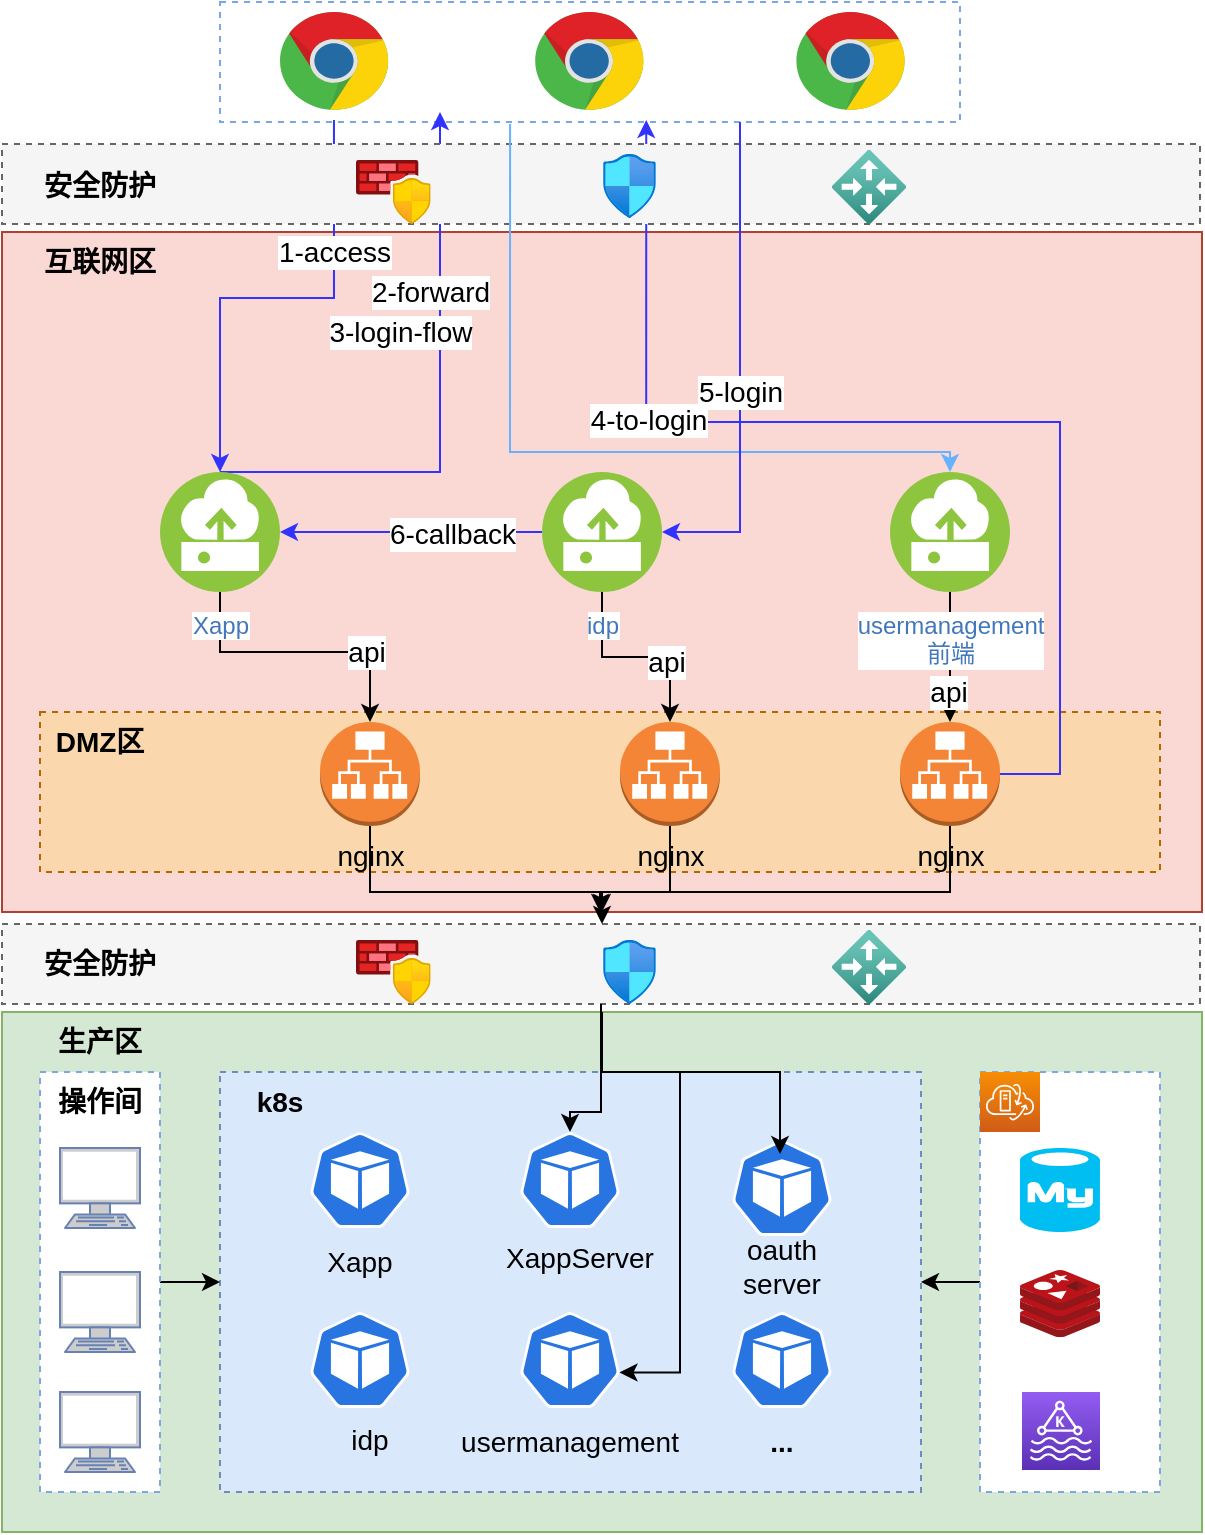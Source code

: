 <mxfile version="20.5.1" type="github">
  <diagram id="4mWGP6C0_agD9LdeZA-2" name="第 1 页">
    <mxGraphModel dx="1422" dy="794" grid="1" gridSize="10" guides="1" tooltips="1" connect="1" arrows="1" fold="1" page="1" pageScale="1" pageWidth="827" pageHeight="1169" math="0" shadow="0">
      <root>
        <mxCell id="0" />
        <mxCell id="1" parent="0" />
        <mxCell id="b3holdgG_RNo89Ya_sJd-118" value="" style="rounded=0;whiteSpace=wrap;html=1;dashed=1;strokeColor=#7EA6E0;fontSize=14;" parent="1" vertex="1">
          <mxGeometry x="270" y="5" width="370" height="60" as="geometry" />
        </mxCell>
        <mxCell id="b3holdgG_RNo89Ya_sJd-13" value="" style="rounded=0;whiteSpace=wrap;html=1;fillColor=#d5e8d4;strokeColor=#82b366;" parent="1" vertex="1">
          <mxGeometry x="161" y="510" width="600" height="260" as="geometry" />
        </mxCell>
        <mxCell id="b3holdgG_RNo89Ya_sJd-43" value="" style="rounded=0;whiteSpace=wrap;html=1;dashed=1;fontSize=14;strokeColor=#666666;fillColor=#f5f5f5;fontColor=#333333;" parent="1" vertex="1">
          <mxGeometry x="161" y="466" width="599" height="40" as="geometry" />
        </mxCell>
        <mxCell id="b3holdgG_RNo89Ya_sJd-10" value="" style="aspect=fixed;html=1;points=[];align=center;image;fontSize=12;image=img/lib/azure2/networking/Network_Security_Groups.svg;fontFamily=Helvetica;fontColor=default;strokeColor=default;fillColor=default;" parent="1" vertex="1">
          <mxGeometry x="315" y="474" width="319.46" height="32" as="geometry" />
        </mxCell>
        <mxCell id="b3holdgG_RNo89Ya_sJd-4" value="" style="rounded=0;whiteSpace=wrap;html=1;fillColor=#fad9d5;strokeColor=#ae4132;" parent="1" vertex="1">
          <mxGeometry x="161" y="120" width="600" height="340" as="geometry" />
        </mxCell>
        <mxCell id="b3holdgG_RNo89Ya_sJd-9" value="" style="aspect=fixed;html=1;points=[];align=center;image;fontSize=12;image=img/lib/azure2/networking/Azure_Firewall_Manager.svg;" parent="1" vertex="1">
          <mxGeometry x="338" y="474" width="37.33" height="32" as="geometry" />
        </mxCell>
        <mxCell id="b3holdgG_RNo89Ya_sJd-11" value="" style="aspect=fixed;html=1;points=[];align=center;image;fontSize=12;image=img/lib/azure2/networking/Local_Network_Gateways.svg;" parent="1" vertex="1">
          <mxGeometry x="576" y="469" width="37" height="37" as="geometry" />
        </mxCell>
        <mxCell id="b3holdgG_RNo89Ya_sJd-12" value="&lt;b&gt;&lt;font style=&quot;font-size: 14px;&quot;&gt;互联网区&lt;/font&gt;&lt;/b&gt;" style="text;html=1;strokeColor=none;fillColor=none;align=center;verticalAlign=middle;whiteSpace=wrap;rounded=0;" parent="1" vertex="1">
          <mxGeometry x="180" y="120" width="60" height="30" as="geometry" />
        </mxCell>
        <mxCell id="b3holdgG_RNo89Ya_sJd-14" value="&lt;b&gt;&lt;font style=&quot;font-size: 14px;&quot;&gt;生产区&lt;/font&gt;&lt;/b&gt;" style="text;html=1;strokeColor=none;fillColor=none;align=center;verticalAlign=middle;whiteSpace=wrap;rounded=0;" parent="1" vertex="1">
          <mxGeometry x="180" y="510" width="60" height="30" as="geometry" />
        </mxCell>
        <mxCell id="b3holdgG_RNo89Ya_sJd-15" value="" style="rounded=0;whiteSpace=wrap;html=1;fontSize=14;dashed=1;fillColor=#fad7ac;strokeColor=#b46504;" parent="1" vertex="1">
          <mxGeometry x="180" y="360" width="560" height="80" as="geometry" />
        </mxCell>
        <mxCell id="b3holdgG_RNo89Ya_sJd-16" value="&lt;b&gt;&lt;font style=&quot;font-size: 14px;&quot;&gt;DMZ区&lt;/font&gt;&lt;/b&gt;" style="text;html=1;strokeColor=none;fillColor=none;align=center;verticalAlign=middle;whiteSpace=wrap;rounded=0;" parent="1" vertex="1">
          <mxGeometry x="180" y="360" width="60" height="30" as="geometry" />
        </mxCell>
        <mxCell id="b3holdgG_RNo89Ya_sJd-53" style="edgeStyle=orthogonalEdgeStyle;rounded=0;orthogonalLoop=1;jettySize=auto;html=1;fontSize=14;" parent="1" source="b3holdgG_RNo89Ya_sJd-17" target="b3holdgG_RNo89Ya_sJd-43" edge="1">
          <mxGeometry relative="1" as="geometry">
            <Array as="points">
              <mxPoint x="345" y="450" />
              <mxPoint x="461" y="450" />
            </Array>
          </mxGeometry>
        </mxCell>
        <mxCell id="b3holdgG_RNo89Ya_sJd-17" value="nginx" style="outlineConnect=0;dashed=0;verticalLabelPosition=bottom;verticalAlign=top;align=center;html=1;shape=mxgraph.aws3.application_load_balancer;fillColor=#F58536;gradientColor=none;fontSize=14;" parent="1" vertex="1">
          <mxGeometry x="320" y="365" width="50" height="52" as="geometry" />
        </mxCell>
        <mxCell id="b3holdgG_RNo89Ya_sJd-23" value="" style="rounded=0;whiteSpace=wrap;html=1;dashed=1;fontSize=14;fillColor=#dae8fc;strokeColor=#6c8ebf;" parent="1" vertex="1">
          <mxGeometry x="270" y="540" width="350.5" height="210" as="geometry" />
        </mxCell>
        <mxCell id="b3holdgG_RNo89Ya_sJd-54" style="edgeStyle=orthogonalEdgeStyle;rounded=0;orthogonalLoop=1;jettySize=auto;html=1;fontSize=14;" parent="1" source="b3holdgG_RNo89Ya_sJd-18" edge="1">
          <mxGeometry relative="1" as="geometry">
            <mxPoint x="460" y="460" as="targetPoint" />
            <Array as="points">
              <mxPoint x="495" y="450" />
              <mxPoint x="460" y="450" />
            </Array>
          </mxGeometry>
        </mxCell>
        <mxCell id="b3holdgG_RNo89Ya_sJd-18" value="nginx" style="outlineConnect=0;dashed=0;verticalLabelPosition=bottom;verticalAlign=top;align=center;html=1;shape=mxgraph.aws3.application_load_balancer;fillColor=#F58536;gradientColor=none;fontSize=14;" parent="1" vertex="1">
          <mxGeometry x="470" y="365" width="50" height="52" as="geometry" />
        </mxCell>
        <mxCell id="b3holdgG_RNo89Ya_sJd-55" style="edgeStyle=orthogonalEdgeStyle;rounded=0;orthogonalLoop=1;jettySize=auto;html=1;entryX=0.5;entryY=1;entryDx=0;entryDy=0;fontSize=14;" parent="1" source="b3holdgG_RNo89Ya_sJd-19" target="b3holdgG_RNo89Ya_sJd-4" edge="1">
          <mxGeometry relative="1" as="geometry">
            <Array as="points">
              <mxPoint x="635" y="450" />
              <mxPoint x="461" y="450" />
            </Array>
          </mxGeometry>
        </mxCell>
        <mxCell id="b3holdgG_RNo89Ya_sJd-121" style="edgeStyle=orthogonalEdgeStyle;rounded=0;orthogonalLoop=1;jettySize=auto;html=1;entryX=0.576;entryY=0.983;entryDx=0;entryDy=0;entryPerimeter=0;fontSize=14;strokeColor=#3333FF;" parent="1" source="b3holdgG_RNo89Ya_sJd-19" target="b3holdgG_RNo89Ya_sJd-118" edge="1">
          <mxGeometry relative="1" as="geometry">
            <Array as="points">
              <mxPoint x="690" y="391" />
              <mxPoint x="690" y="215" />
              <mxPoint x="483" y="215" />
            </Array>
          </mxGeometry>
        </mxCell>
        <mxCell id="b3holdgG_RNo89Ya_sJd-122" value="4-to-login" style="edgeLabel;html=1;align=center;verticalAlign=middle;resizable=0;points=[];fontSize=14;" parent="b3holdgG_RNo89Ya_sJd-121" vertex="1" connectable="0">
          <mxGeometry x="0.571" y="-1" relative="1" as="geometry">
            <mxPoint y="29" as="offset" />
          </mxGeometry>
        </mxCell>
        <mxCell id="b3holdgG_RNo89Ya_sJd-19" value="nginx" style="outlineConnect=0;dashed=0;verticalLabelPosition=bottom;verticalAlign=top;align=center;html=1;shape=mxgraph.aws3.application_load_balancer;fillColor=#F58536;gradientColor=none;fontSize=14;" parent="1" vertex="1">
          <mxGeometry x="610" y="365" width="50" height="52" as="geometry" />
        </mxCell>
        <mxCell id="b3holdgG_RNo89Ya_sJd-37" style="edgeStyle=orthogonalEdgeStyle;rounded=0;orthogonalLoop=1;jettySize=auto;html=1;entryX=0.5;entryY=0;entryDx=0;entryDy=0;entryPerimeter=0;fontSize=14;exitX=0.5;exitY=1;exitDx=0;exitDy=0;" parent="1" source="b3holdgG_RNo89Ya_sJd-20" target="b3holdgG_RNo89Ya_sJd-17" edge="1">
          <mxGeometry relative="1" as="geometry">
            <Array as="points">
              <mxPoint x="270" y="330" />
              <mxPoint x="345" y="330" />
            </Array>
          </mxGeometry>
        </mxCell>
        <mxCell id="b3holdgG_RNo89Ya_sJd-38" value="api" style="edgeLabel;html=1;align=center;verticalAlign=middle;resizable=0;points=[];fontSize=14;" parent="b3holdgG_RNo89Ya_sJd-37" vertex="1" connectable="0">
          <mxGeometry x="0.463" relative="1" as="geometry">
            <mxPoint as="offset" />
          </mxGeometry>
        </mxCell>
        <mxCell id="b3holdgG_RNo89Ya_sJd-119" style="edgeStyle=orthogonalEdgeStyle;rounded=0;orthogonalLoop=1;jettySize=auto;html=1;fontSize=14;strokeColor=#3333FF;" parent="1" source="b3holdgG_RNo89Ya_sJd-20" edge="1">
          <mxGeometry relative="1" as="geometry">
            <mxPoint x="380" y="60" as="targetPoint" />
            <Array as="points">
              <mxPoint x="380" y="240" />
            </Array>
          </mxGeometry>
        </mxCell>
        <mxCell id="b3holdgG_RNo89Ya_sJd-120" value="2-forward" style="edgeLabel;html=1;align=center;verticalAlign=middle;resizable=0;points=[];fontSize=14;" parent="b3holdgG_RNo89Ya_sJd-119" vertex="1" connectable="0">
          <mxGeometry x="-0.007" y="-1" relative="1" as="geometry">
            <mxPoint x="-6" y="-56" as="offset" />
          </mxGeometry>
        </mxCell>
        <mxCell id="b3holdgG_RNo89Ya_sJd-20" value="Xapp" style="aspect=fixed;perimeter=ellipsePerimeter;html=1;align=center;shadow=0;dashed=0;fontColor=#4277BB;labelBackgroundColor=#ffffff;fontSize=12;spacingTop=3;image;image=img/lib/ibm/vpc/Instance.svg;" parent="1" vertex="1">
          <mxGeometry x="240" y="240" width="60" height="60" as="geometry" />
        </mxCell>
        <mxCell id="b3holdgG_RNo89Ya_sJd-25" value="" style="sketch=0;html=1;dashed=0;whitespace=wrap;fillColor=#2875E2;strokeColor=#ffffff;points=[[0.005,0.63,0],[0.1,0.2,0],[0.9,0.2,0],[0.5,0,0],[0.995,0.63,0],[0.72,0.99,0],[0.5,1,0],[0.28,0.99,0]];shape=mxgraph.kubernetes.icon;prIcon=pod;fontSize=14;" parent="1" vertex="1">
          <mxGeometry x="315" y="570" width="50" height="48" as="geometry" />
        </mxCell>
        <mxCell id="b3holdgG_RNo89Ya_sJd-26" value="" style="sketch=0;html=1;dashed=0;whitespace=wrap;fillColor=#2875E2;strokeColor=#ffffff;points=[[0.005,0.63,0],[0.1,0.2,0],[0.9,0.2,0],[0.5,0,0],[0.995,0.63,0],[0.72,0.99,0],[0.5,1,0],[0.28,0.99,0]];shape=mxgraph.kubernetes.icon;prIcon=pod;fontSize=14;" parent="1" vertex="1">
          <mxGeometry x="420" y="570" width="50" height="48" as="geometry" />
        </mxCell>
        <mxCell id="b3holdgG_RNo89Ya_sJd-39" style="edgeStyle=orthogonalEdgeStyle;rounded=0;orthogonalLoop=1;jettySize=auto;html=1;entryX=0.5;entryY=0;entryDx=0;entryDy=0;entryPerimeter=0;fontSize=14;" parent="1" source="b3holdgG_RNo89Ya_sJd-32" target="b3holdgG_RNo89Ya_sJd-18" edge="1">
          <mxGeometry relative="1" as="geometry" />
        </mxCell>
        <mxCell id="b3holdgG_RNo89Ya_sJd-94" value="api" style="edgeLabel;html=1;align=center;verticalAlign=middle;resizable=0;points=[];fontSize=14;" parent="b3holdgG_RNo89Ya_sJd-39" vertex="1" connectable="0">
          <mxGeometry x="0.383" y="-2" relative="1" as="geometry">
            <mxPoint as="offset" />
          </mxGeometry>
        </mxCell>
        <mxCell id="b3holdgG_RNo89Ya_sJd-126" style="edgeStyle=orthogonalEdgeStyle;rounded=0;orthogonalLoop=1;jettySize=auto;html=1;entryX=1;entryY=0.5;entryDx=0;entryDy=0;fontSize=14;strokeColor=#3333FF;" parent="1" source="b3holdgG_RNo89Ya_sJd-32" target="b3holdgG_RNo89Ya_sJd-20" edge="1">
          <mxGeometry relative="1" as="geometry" />
        </mxCell>
        <mxCell id="b3holdgG_RNo89Ya_sJd-127" value="6-callback" style="edgeLabel;html=1;align=center;verticalAlign=middle;resizable=0;points=[];fontSize=14;" parent="b3holdgG_RNo89Ya_sJd-126" vertex="1" connectable="0">
          <mxGeometry x="-0.313" y="1" relative="1" as="geometry">
            <mxPoint as="offset" />
          </mxGeometry>
        </mxCell>
        <mxCell id="b3holdgG_RNo89Ya_sJd-32" value="idp" style="aspect=fixed;perimeter=ellipsePerimeter;html=1;align=center;shadow=0;dashed=0;fontColor=#4277BB;labelBackgroundColor=#ffffff;fontSize=12;spacingTop=3;image;image=img/lib/ibm/vpc/Instance.svg;" parent="1" vertex="1">
          <mxGeometry x="431" y="240" width="60" height="60" as="geometry" />
        </mxCell>
        <mxCell id="b3holdgG_RNo89Ya_sJd-44" value="&lt;span style=&quot;font-size: 14px;&quot;&gt;&lt;b&gt;安全防护&lt;/b&gt;&lt;/span&gt;" style="text;html=1;strokeColor=none;fillColor=none;align=center;verticalAlign=middle;whiteSpace=wrap;rounded=0;" parent="1" vertex="1">
          <mxGeometry x="180" y="471" width="60" height="30" as="geometry" />
        </mxCell>
        <mxCell id="b3holdgG_RNo89Ya_sJd-51" style="edgeStyle=orthogonalEdgeStyle;rounded=0;orthogonalLoop=1;jettySize=auto;html=1;fontSize=14;exitX=0.154;exitY=0.983;exitDx=0;exitDy=0;exitPerimeter=0;strokeColor=#3333FF;" parent="1" source="b3holdgG_RNo89Ya_sJd-118" target="b3holdgG_RNo89Ya_sJd-20" edge="1">
          <mxGeometry relative="1" as="geometry">
            <Array as="points">
              <mxPoint x="327" y="153" />
              <mxPoint x="270" y="153" />
            </Array>
          </mxGeometry>
        </mxCell>
        <mxCell id="b3holdgG_RNo89Ya_sJd-52" value="1-access" style="edgeLabel;html=1;align=center;verticalAlign=middle;resizable=0;points=[];fontSize=14;" parent="b3holdgG_RNo89Ya_sJd-51" vertex="1" connectable="0">
          <mxGeometry x="-0.217" y="4" relative="1" as="geometry">
            <mxPoint x="2" y="-27" as="offset" />
          </mxGeometry>
        </mxCell>
        <mxCell id="b3holdgG_RNo89Ya_sJd-45" value="" style="rounded=0;whiteSpace=wrap;html=1;dashed=1;fontSize=14;strokeColor=#666666;fillColor=#f5f5f5;fontColor=#333333;" parent="1" vertex="1">
          <mxGeometry x="161" y="76" width="599" height="40" as="geometry" />
        </mxCell>
        <mxCell id="b3holdgG_RNo89Ya_sJd-46" value="" style="aspect=fixed;html=1;points=[];align=center;image;fontSize=12;image=img/lib/azure2/networking/Network_Security_Groups.svg;fontFamily=Helvetica;fontColor=default;strokeColor=default;fillColor=default;" parent="1" vertex="1">
          <mxGeometry x="315" y="81" width="319.46" height="32" as="geometry" />
        </mxCell>
        <mxCell id="b3holdgG_RNo89Ya_sJd-47" value="" style="aspect=fixed;html=1;points=[];align=center;image;fontSize=12;image=img/lib/azure2/networking/Azure_Firewall_Manager.svg;" parent="1" vertex="1">
          <mxGeometry x="338" y="84" width="37.33" height="32" as="geometry" />
        </mxCell>
        <mxCell id="b3holdgG_RNo89Ya_sJd-48" value="" style="aspect=fixed;html=1;points=[];align=center;image;fontSize=12;image=img/lib/azure2/networking/Local_Network_Gateways.svg;" parent="1" vertex="1">
          <mxGeometry x="576" y="79" width="37" height="37" as="geometry" />
        </mxCell>
        <mxCell id="b3holdgG_RNo89Ya_sJd-49" value="&lt;span style=&quot;font-size: 14px;&quot;&gt;&lt;b&gt;安全防护&lt;/b&gt;&lt;/span&gt;" style="text;html=1;strokeColor=none;fillColor=none;align=center;verticalAlign=middle;whiteSpace=wrap;rounded=0;" parent="1" vertex="1">
          <mxGeometry x="180" y="82" width="60" height="30" as="geometry" />
        </mxCell>
        <mxCell id="b3holdgG_RNo89Ya_sJd-100" style="edgeStyle=orthogonalEdgeStyle;rounded=0;orthogonalLoop=1;jettySize=auto;html=1;entryX=0;entryY=0.5;entryDx=0;entryDy=0;fontSize=14;" parent="1" source="b3holdgG_RNo89Ya_sJd-56" target="b3holdgG_RNo89Ya_sJd-23" edge="1">
          <mxGeometry relative="1" as="geometry" />
        </mxCell>
        <mxCell id="b3holdgG_RNo89Ya_sJd-56" value="" style="rounded=0;whiteSpace=wrap;html=1;dashed=1;strokeColor=#7EA6E0;fontSize=14;" parent="1" vertex="1">
          <mxGeometry x="180" y="540" width="60" height="210" as="geometry" />
        </mxCell>
        <mxCell id="b3holdgG_RNo89Ya_sJd-57" value="&lt;b&gt;&lt;font style=&quot;font-size: 14px;&quot;&gt;操作间&lt;/font&gt;&lt;/b&gt;" style="text;html=1;strokeColor=none;fillColor=none;align=center;verticalAlign=middle;whiteSpace=wrap;rounded=0;" parent="1" vertex="1">
          <mxGeometry x="180" y="540" width="60" height="30" as="geometry" />
        </mxCell>
        <mxCell id="b3holdgG_RNo89Ya_sJd-58" value="" style="fontColor=#0066CC;verticalAlign=top;verticalLabelPosition=bottom;labelPosition=center;align=center;html=1;outlineConnect=0;fillColor=#CCCCCC;strokeColor=#6881B3;gradientColor=none;gradientDirection=north;strokeWidth=2;shape=mxgraph.networks.terminal;" parent="1" vertex="1">
          <mxGeometry x="190" y="578" width="40" height="40" as="geometry" />
        </mxCell>
        <mxCell id="b3holdgG_RNo89Ya_sJd-59" value="" style="fontColor=#0066CC;verticalAlign=top;verticalLabelPosition=bottom;labelPosition=center;align=center;html=1;outlineConnect=0;fillColor=#CCCCCC;strokeColor=#6881B3;gradientColor=none;gradientDirection=north;strokeWidth=2;shape=mxgraph.networks.terminal;" parent="1" vertex="1">
          <mxGeometry x="190" y="640" width="40" height="40" as="geometry" />
        </mxCell>
        <mxCell id="b3holdgG_RNo89Ya_sJd-60" value="" style="fontColor=#0066CC;verticalAlign=top;verticalLabelPosition=bottom;labelPosition=center;align=center;html=1;outlineConnect=0;fillColor=#CCCCCC;strokeColor=#6881B3;gradientColor=none;gradientDirection=north;strokeWidth=2;shape=mxgraph.networks.terminal;" parent="1" vertex="1">
          <mxGeometry x="190" y="700" width="40" height="40" as="geometry" />
        </mxCell>
        <mxCell id="b3holdgG_RNo89Ya_sJd-61" value="&lt;b&gt;&lt;font style=&quot;font-size: 14px;&quot;&gt;k8s&lt;/font&gt;&lt;/b&gt;" style="text;html=1;strokeColor=none;fillColor=none;align=center;verticalAlign=middle;whiteSpace=wrap;rounded=0;" parent="1" vertex="1">
          <mxGeometry x="270" y="540" width="60" height="30" as="geometry" />
        </mxCell>
        <mxCell id="b3holdgG_RNo89Ya_sJd-70" style="edgeStyle=orthogonalEdgeStyle;rounded=0;orthogonalLoop=1;jettySize=auto;html=1;entryX=1;entryY=0.5;entryDx=0;entryDy=0;fontSize=14;" parent="1" source="b3holdgG_RNo89Ya_sJd-62" target="b3holdgG_RNo89Ya_sJd-23" edge="1">
          <mxGeometry relative="1" as="geometry" />
        </mxCell>
        <mxCell id="b3holdgG_RNo89Ya_sJd-62" value="" style="rounded=0;whiteSpace=wrap;html=1;dashed=1;strokeColor=#7EA6E0;fontSize=14;" parent="1" vertex="1">
          <mxGeometry x="650" y="540" width="90" height="210" as="geometry" />
        </mxCell>
        <mxCell id="b3holdgG_RNo89Ya_sJd-64" value="" style="sketch=0;points=[[0,0,0],[0.25,0,0],[0.5,0,0],[0.75,0,0],[1,0,0],[0,1,0],[0.25,1,0],[0.5,1,0],[0.75,1,0],[1,1,0],[0,0.25,0],[0,0.5,0],[0,0.75,0],[1,0.25,0],[1,0.5,0],[1,0.75,0]];outlineConnect=0;fontColor=#232F3E;gradientColor=#F78E04;gradientDirection=north;fillColor=#D05C17;strokeColor=#ffffff;dashed=0;verticalLabelPosition=bottom;verticalAlign=top;align=center;html=1;fontSize=12;fontStyle=0;aspect=fixed;shape=mxgraph.aws4.resourceIcon;resIcon=mxgraph.aws4.vmware_cloud_on_aws;" parent="1" vertex="1">
          <mxGeometry x="650" y="540" width="30" height="30" as="geometry" />
        </mxCell>
        <mxCell id="b3holdgG_RNo89Ya_sJd-65" value="" style="verticalLabelPosition=bottom;html=1;verticalAlign=top;align=center;strokeColor=none;fillColor=#00BEF2;shape=mxgraph.azure.mysql_database;dashed=1;fontSize=14;" parent="1" vertex="1">
          <mxGeometry x="670" y="578" width="40" height="42" as="geometry" />
        </mxCell>
        <mxCell id="b3holdgG_RNo89Ya_sJd-68" value="" style="sketch=0;aspect=fixed;html=1;points=[];align=center;image;fontSize=12;image=img/lib/mscae/Cache_Redis_Product.svg;dashed=1;strokeColor=#7EA6E0;" parent="1" vertex="1">
          <mxGeometry x="670" y="639" width="40" height="33.6" as="geometry" />
        </mxCell>
        <mxCell id="b3holdgG_RNo89Ya_sJd-69" value="" style="sketch=0;points=[[0,0,0],[0.25,0,0],[0.5,0,0],[0.75,0,0],[1,0,0],[0,1,0],[0.25,1,0],[0.5,1,0],[0.75,1,0],[1,1,0],[0,0.25,0],[0,0.5,0],[0,0.75,0],[1,0.25,0],[1,0.5,0],[1,0.75,0]];outlineConnect=0;fontColor=#232F3E;gradientColor=#945DF2;gradientDirection=north;fillColor=#5A30B5;strokeColor=#ffffff;dashed=0;verticalLabelPosition=bottom;verticalAlign=top;align=center;html=1;fontSize=12;fontStyle=0;aspect=fixed;shape=mxgraph.aws4.resourceIcon;resIcon=mxgraph.aws4.managed_streaming_for_kafka;" parent="1" vertex="1">
          <mxGeometry x="671" y="700" width="39" height="39" as="geometry" />
        </mxCell>
        <mxCell id="b3holdgG_RNo89Ya_sJd-71" value="" style="sketch=0;html=1;dashed=0;whitespace=wrap;fillColor=#2875E2;strokeColor=#ffffff;points=[[0.005,0.63,0],[0.1,0.2,0],[0.9,0.2,0],[0.5,0,0],[0.995,0.63,0],[0.72,0.99,0],[0.5,1,0],[0.28,0.99,0]];shape=mxgraph.kubernetes.icon;prIcon=pod;fontSize=14;" parent="1" vertex="1">
          <mxGeometry x="315" y="660" width="50" height="48" as="geometry" />
        </mxCell>
        <mxCell id="b3holdgG_RNo89Ya_sJd-72" value="" style="sketch=0;html=1;dashed=0;whitespace=wrap;fillColor=#2875E2;strokeColor=#ffffff;points=[[0.005,0.63,0],[0.1,0.2,0],[0.9,0.2,0],[0.5,0,0],[0.995,0.63,0],[0.72,0.99,0],[0.5,1,0],[0.28,0.99,0]];shape=mxgraph.kubernetes.icon;prIcon=pod;fontSize=14;" parent="1" vertex="1">
          <mxGeometry x="420" y="660" width="50" height="48" as="geometry" />
        </mxCell>
        <mxCell id="b3holdgG_RNo89Ya_sJd-73" value="" style="sketch=0;html=1;dashed=0;whitespace=wrap;fillColor=#2875E2;strokeColor=#ffffff;points=[[0.005,0.63,0],[0.1,0.2,0],[0.9,0.2,0],[0.5,0,0],[0.995,0.63,0],[0.72,0.99,0],[0.5,1,0],[0.28,0.99,0]];shape=mxgraph.kubernetes.icon;prIcon=pod;fontSize=14;" parent="1" vertex="1">
          <mxGeometry x="526" y="660" width="50" height="48" as="geometry" />
        </mxCell>
        <mxCell id="b3holdgG_RNo89Ya_sJd-74" value="" style="sketch=0;html=1;dashed=0;whitespace=wrap;fillColor=#2875E2;strokeColor=#ffffff;points=[[0.005,0.63,0],[0.1,0.2,0],[0.9,0.2,0],[0.5,0,0],[0.995,0.63,0],[0.72,0.99,0],[0.5,1,0],[0.28,0.99,0]];shape=mxgraph.kubernetes.icon;prIcon=pod;fontSize=14;" parent="1" vertex="1">
          <mxGeometry x="526" y="574" width="50" height="48" as="geometry" />
        </mxCell>
        <mxCell id="b3holdgG_RNo89Ya_sJd-75" value="Xapp" style="text;html=1;strokeColor=none;fillColor=none;align=center;verticalAlign=middle;whiteSpace=wrap;rounded=0;dashed=1;fontSize=14;" parent="1" vertex="1">
          <mxGeometry x="310" y="620" width="60" height="30" as="geometry" />
        </mxCell>
        <mxCell id="b3holdgG_RNo89Ya_sJd-76" value="idp" style="text;html=1;strokeColor=none;fillColor=none;align=center;verticalAlign=middle;whiteSpace=wrap;rounded=0;dashed=1;fontSize=14;" parent="1" vertex="1">
          <mxGeometry x="315" y="709" width="60" height="30" as="geometry" />
        </mxCell>
        <mxCell id="b3holdgG_RNo89Ya_sJd-77" value="usermanagement" style="text;html=1;strokeColor=none;fillColor=none;align=center;verticalAlign=middle;whiteSpace=wrap;rounded=0;dashed=1;fontSize=14;" parent="1" vertex="1">
          <mxGeometry x="415.25" y="710" width="60" height="30" as="geometry" />
        </mxCell>
        <mxCell id="b3holdgG_RNo89Ya_sJd-78" value="XappServer" style="text;html=1;strokeColor=none;fillColor=none;align=center;verticalAlign=middle;whiteSpace=wrap;rounded=0;dashed=1;fontSize=14;" parent="1" vertex="1">
          <mxGeometry x="420" y="618" width="60" height="30" as="geometry" />
        </mxCell>
        <mxCell id="b3holdgG_RNo89Ya_sJd-79" value="&lt;b&gt;...&lt;/b&gt;" style="text;html=1;strokeColor=none;fillColor=none;align=center;verticalAlign=middle;whiteSpace=wrap;rounded=0;dashed=1;fontSize=14;" parent="1" vertex="1">
          <mxGeometry x="521" y="710" width="60" height="30" as="geometry" />
        </mxCell>
        <mxCell id="b3holdgG_RNo89Ya_sJd-83" value="oauth server" style="text;html=1;strokeColor=none;fillColor=none;align=center;verticalAlign=middle;whiteSpace=wrap;rounded=0;dashed=1;fontSize=14;" parent="1" vertex="1">
          <mxGeometry x="521" y="622" width="60" height="30" as="geometry" />
        </mxCell>
        <mxCell id="b3holdgG_RNo89Ya_sJd-86" style="edgeStyle=orthogonalEdgeStyle;rounded=0;orthogonalLoop=1;jettySize=auto;html=1;entryX=0.5;entryY=0;entryDx=0;entryDy=0;entryPerimeter=0;fontSize=14;" parent="1" source="b3holdgG_RNo89Ya_sJd-43" target="b3holdgG_RNo89Ya_sJd-26" edge="1">
          <mxGeometry relative="1" as="geometry">
            <Array as="points">
              <mxPoint x="461" y="560" />
              <mxPoint x="445" y="560" />
            </Array>
          </mxGeometry>
        </mxCell>
        <mxCell id="b3holdgG_RNo89Ya_sJd-87" style="edgeStyle=orthogonalEdgeStyle;rounded=0;orthogonalLoop=1;jettySize=auto;html=1;entryX=0.48;entryY=0.146;entryDx=0;entryDy=0;entryPerimeter=0;fontSize=14;" parent="1" source="b3holdgG_RNo89Ya_sJd-43" target="b3holdgG_RNo89Ya_sJd-74" edge="1">
          <mxGeometry relative="1" as="geometry" />
        </mxCell>
        <mxCell id="b3holdgG_RNo89Ya_sJd-91" style="edgeStyle=orthogonalEdgeStyle;rounded=0;orthogonalLoop=1;jettySize=auto;html=1;entryX=0.995;entryY=0.63;entryDx=0;entryDy=0;entryPerimeter=0;fontSize=14;exitX=0.5;exitY=0;exitDx=0;exitDy=0;" parent="1" source="b3holdgG_RNo89Ya_sJd-13" target="b3holdgG_RNo89Ya_sJd-72" edge="1">
          <mxGeometry relative="1" as="geometry">
            <mxPoint x="500" y="510" as="sourcePoint" />
            <Array as="points">
              <mxPoint x="461" y="540" />
              <mxPoint x="500" y="540" />
              <mxPoint x="500" y="690" />
            </Array>
          </mxGeometry>
        </mxCell>
        <mxCell id="b3holdgG_RNo89Ya_sJd-93" value="" style="edgeStyle=orthogonalEdgeStyle;rounded=0;orthogonalLoop=1;jettySize=auto;html=1;fontSize=14;" parent="1" source="b3holdgG_RNo89Ya_sJd-92" target="b3holdgG_RNo89Ya_sJd-19" edge="1">
          <mxGeometry relative="1" as="geometry" />
        </mxCell>
        <mxCell id="b3holdgG_RNo89Ya_sJd-95" value="api" style="edgeLabel;html=1;align=center;verticalAlign=middle;resizable=0;points=[];fontSize=14;" parent="b3holdgG_RNo89Ya_sJd-93" vertex="1" connectable="0">
          <mxGeometry x="0.267" y="-2" relative="1" as="geometry">
            <mxPoint x="1" y="9" as="offset" />
          </mxGeometry>
        </mxCell>
        <mxCell id="b3holdgG_RNo89Ya_sJd-92" value="usermanagement &lt;br&gt;前端" style="aspect=fixed;perimeter=ellipsePerimeter;html=1;align=center;shadow=0;dashed=0;fontColor=#4277BB;labelBackgroundColor=#ffffff;fontSize=12;spacingTop=3;image;image=img/lib/ibm/vpc/Instance.svg;" parent="1" vertex="1">
          <mxGeometry x="605" y="240" width="60" height="60" as="geometry" />
        </mxCell>
        <mxCell id="b3holdgG_RNo89Ya_sJd-107" style="edgeStyle=orthogonalEdgeStyle;rounded=0;orthogonalLoop=1;jettySize=auto;html=1;entryX=0.5;entryY=0;entryDx=0;entryDy=0;fontSize=14;exitX=0.392;exitY=1.017;exitDx=0;exitDy=0;exitPerimeter=0;strokeColor=#66B2FF;strokeWidth=1;" parent="1" source="b3holdgG_RNo89Ya_sJd-118" target="b3holdgG_RNo89Ya_sJd-92" edge="1">
          <mxGeometry relative="1" as="geometry">
            <mxPoint x="470" y="40" as="sourcePoint" />
            <Array as="points">
              <mxPoint x="415" y="230" />
              <mxPoint x="635" y="230" />
            </Array>
          </mxGeometry>
        </mxCell>
        <mxCell id="b3holdgG_RNo89Ya_sJd-108" value="3-login-flow" style="edgeLabel;html=1;align=center;verticalAlign=middle;resizable=0;points=[];fontSize=14;" parent="b3holdgG_RNo89Ya_sJd-107" vertex="1" connectable="0">
          <mxGeometry x="-0.034" y="2" relative="1" as="geometry">
            <mxPoint x="-82" y="-58" as="offset" />
          </mxGeometry>
        </mxCell>
        <mxCell id="b3holdgG_RNo89Ya_sJd-115" value="" style="dashed=0;outlineConnect=0;html=1;align=center;labelPosition=center;verticalLabelPosition=bottom;verticalAlign=top;shape=mxgraph.weblogos.chrome;strokeColor=#7EA6E0;fontSize=14;" parent="1" vertex="1">
          <mxGeometry x="427.6" y="10" width="54.8" height="50" as="geometry" />
        </mxCell>
        <mxCell id="b3holdgG_RNo89Ya_sJd-116" value="" style="dashed=0;outlineConnect=0;html=1;align=center;labelPosition=center;verticalLabelPosition=bottom;verticalAlign=top;shape=mxgraph.weblogos.chrome;strokeColor=#7EA6E0;fontSize=14;" parent="1" vertex="1">
          <mxGeometry x="300" y="10" width="54.8" height="50" as="geometry" />
        </mxCell>
        <mxCell id="b3holdgG_RNo89Ya_sJd-117" value="" style="dashed=0;outlineConnect=0;html=1;align=center;labelPosition=center;verticalLabelPosition=bottom;verticalAlign=top;shape=mxgraph.weblogos.chrome;strokeColor=#7EA6E0;fontSize=14;" parent="1" vertex="1">
          <mxGeometry x="558.2" y="10" width="54.8" height="50" as="geometry" />
        </mxCell>
        <mxCell id="b3holdgG_RNo89Ya_sJd-124" style="edgeStyle=orthogonalEdgeStyle;rounded=0;orthogonalLoop=1;jettySize=auto;html=1;entryX=1;entryY=0.5;entryDx=0;entryDy=0;fontSize=14;strokeColor=#3333FF;" parent="1" source="b3holdgG_RNo89Ya_sJd-118" target="b3holdgG_RNo89Ya_sJd-32" edge="1">
          <mxGeometry relative="1" as="geometry">
            <Array as="points">
              <mxPoint x="530" y="270" />
            </Array>
          </mxGeometry>
        </mxCell>
        <mxCell id="b3holdgG_RNo89Ya_sJd-125" value="5-login" style="edgeLabel;html=1;align=center;verticalAlign=middle;resizable=0;points=[];fontSize=14;" parent="b3holdgG_RNo89Ya_sJd-124" vertex="1" connectable="0">
          <mxGeometry x="0.09" relative="1" as="geometry">
            <mxPoint y="2" as="offset" />
          </mxGeometry>
        </mxCell>
      </root>
    </mxGraphModel>
  </diagram>
</mxfile>
